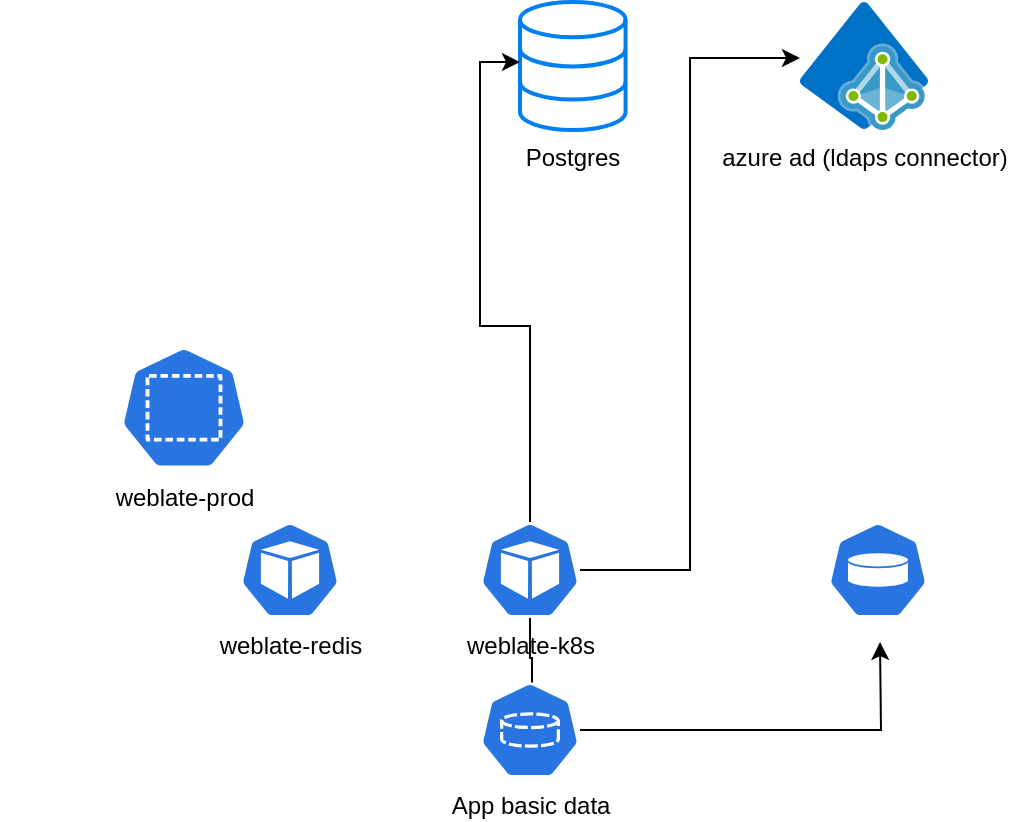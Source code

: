 <mxfile version="12.6.7" type="github">
  <diagram id="jbEALhOgkWal1XQhPFOV" name="Page-1">
    <mxGraphModel dx="868" dy="489" grid="1" gridSize="10" guides="1" tooltips="1" connect="1" arrows="1" fold="1" page="1" pageScale="1" pageWidth="1100" pageHeight="850" math="0" shadow="0">
      <root>
        <mxCell id="0"/>
        <mxCell id="1" parent="0"/>
        <mxCell id="PQB0gIy3SyEiNjIAX_FZ-1" value="Postgres" style="html=1;verticalLabelPosition=bottom;align=center;labelBackgroundColor=#ffffff;verticalAlign=top;strokeWidth=2;strokeColor=#0080F0;shadow=0;dashed=0;shape=mxgraph.ios7.icons.data;aspect=fixed;" vertex="1" parent="1">
          <mxGeometry x="300" y="90" width="52.78" height="64" as="geometry"/>
        </mxCell>
        <mxCell id="PQB0gIy3SyEiNjIAX_FZ-2" value="" style="shape=image;verticalLabelPosition=bottom;verticalAlign=top;imageAspect=0;image=https://github.com/kubernetes/kubernetes/raw/master/logo/logo.png;aspect=fixed;" vertex="1" parent="1">
          <mxGeometry x="40" y="200" width="64" height="62.15" as="geometry"/>
        </mxCell>
        <mxCell id="PQB0gIy3SyEiNjIAX_FZ-3" value="&lt;div&gt;weblate-prod&lt;/div&gt;" style="html=1;dashed=0;whitespace=wrap;fillColor=#2875E2;strokeColor=#ffffff;points=[[0.005,0.63,0],[0.1,0.2,0],[0.9,0.2,0],[0.5,0,0],[0.995,0.63,0],[0.72,0.99,0],[0.5,1,0],[0.28,0.99,0]];shape=mxgraph.kubernetes.icon;prIcon=ns;aspect=fixed;verticalAlign=top;horizontal=1;labelPosition=center;verticalLabelPosition=bottom;align=center;" vertex="1" parent="1">
          <mxGeometry x="100" y="262.15" width="64" height="61.44" as="geometry"/>
        </mxCell>
        <mxCell id="PQB0gIy3SyEiNjIAX_FZ-11" style="edgeStyle=orthogonalEdgeStyle;rounded=0;orthogonalLoop=1;jettySize=auto;html=1;entryX=0;entryY=0.469;entryDx=0;entryDy=0;entryPerimeter=0;" edge="1" parent="1" source="PQB0gIy3SyEiNjIAX_FZ-4" target="PQB0gIy3SyEiNjIAX_FZ-1">
          <mxGeometry relative="1" as="geometry"/>
        </mxCell>
        <mxCell id="PQB0gIy3SyEiNjIAX_FZ-12" style="edgeStyle=orthogonalEdgeStyle;rounded=0;orthogonalLoop=1;jettySize=auto;html=1;entryX=0;entryY=0.438;entryDx=0;entryDy=0;entryPerimeter=0;" edge="1" parent="1" source="PQB0gIy3SyEiNjIAX_FZ-4" target="PQB0gIy3SyEiNjIAX_FZ-7">
          <mxGeometry relative="1" as="geometry"/>
        </mxCell>
        <mxCell id="PQB0gIy3SyEiNjIAX_FZ-14" style="edgeStyle=orthogonalEdgeStyle;rounded=0;orthogonalLoop=1;jettySize=auto;html=1;entryX=0.52;entryY=0.271;entryDx=0;entryDy=0;entryPerimeter=0;" edge="1" parent="1" source="PQB0gIy3SyEiNjIAX_FZ-4" target="PQB0gIy3SyEiNjIAX_FZ-13">
          <mxGeometry relative="1" as="geometry"/>
        </mxCell>
        <mxCell id="PQB0gIy3SyEiNjIAX_FZ-4" value="weblate-k8s" style="html=1;dashed=0;whitespace=wrap;fillColor=#2875E2;strokeColor=#ffffff;points=[[0.005,0.63,0],[0.1,0.2,0],[0.9,0.2,0],[0.5,0,0],[0.995,0.63,0],[0.72,0.99,0],[0.5,1,0],[0.28,0.99,0]];shape=mxgraph.kubernetes.icon;prIcon=pod;labelPosition=center;verticalLabelPosition=bottom;align=center;verticalAlign=top;" vertex="1" parent="1">
          <mxGeometry x="280" y="350" width="50" height="48" as="geometry"/>
        </mxCell>
        <mxCell id="PQB0gIy3SyEiNjIAX_FZ-5" value="weblate-redis" style="html=1;dashed=0;whitespace=wrap;fillColor=#2875E2;strokeColor=#ffffff;points=[[0.005,0.63,0],[0.1,0.2,0],[0.9,0.2,0],[0.5,0,0],[0.995,0.63,0],[0.72,0.99,0],[0.5,1,0],[0.28,0.99,0]];shape=mxgraph.kubernetes.icon;prIcon=pod;labelPosition=center;verticalLabelPosition=bottom;align=center;verticalAlign=top;" vertex="1" parent="1">
          <mxGeometry x="160" y="350" width="50" height="48" as="geometry"/>
        </mxCell>
        <mxCell id="PQB0gIy3SyEiNjIAX_FZ-6" value="" style="html=1;dashed=0;whitespace=wrap;fillColor=#2875E2;strokeColor=#ffffff;points=[[0.005,0.63,0],[0.1,0.2,0],[0.9,0.2,0],[0.5,0,0],[0.995,0.63,0],[0.72,0.99,0],[0.5,1,0],[0.28,0.99,0]];shape=mxgraph.kubernetes.icon;prIcon=pv;labelPosition=center;verticalLabelPosition=bottom;align=center;verticalAlign=top;" vertex="1" parent="1">
          <mxGeometry x="454" y="350" width="50" height="48" as="geometry"/>
        </mxCell>
        <mxCell id="PQB0gIy3SyEiNjIAX_FZ-7" value="&lt;div&gt;azure ad (ldaps connector)&lt;/div&gt;" style="aspect=fixed;html=1;points=[];align=center;image;fontSize=12;image=img/lib/mscae/Azure_AD_Domain_Services.svg;" vertex="1" parent="1">
          <mxGeometry x="440" y="90" width="64" height="64" as="geometry"/>
        </mxCell>
        <mxCell id="PQB0gIy3SyEiNjIAX_FZ-15" style="edgeStyle=orthogonalEdgeStyle;rounded=0;orthogonalLoop=1;jettySize=auto;html=1;" edge="1" parent="1" source="PQB0gIy3SyEiNjIAX_FZ-13">
          <mxGeometry relative="1" as="geometry">
            <mxPoint x="480" y="410" as="targetPoint"/>
          </mxGeometry>
        </mxCell>
        <mxCell id="PQB0gIy3SyEiNjIAX_FZ-13" value="App basic data" style="html=1;dashed=0;whitespace=wrap;fillColor=#2875E2;strokeColor=#ffffff;points=[[0.005,0.63,0],[0.1,0.2,0],[0.9,0.2,0],[0.5,0,0],[0.995,0.63,0],[0.72,0.99,0],[0.5,1,0],[0.28,0.99,0]];shape=mxgraph.kubernetes.icon;prIcon=pvc;labelPosition=center;verticalLabelPosition=bottom;align=center;verticalAlign=top;" vertex="1" parent="1">
          <mxGeometry x="280" y="430" width="50" height="48" as="geometry"/>
        </mxCell>
      </root>
    </mxGraphModel>
  </diagram>
</mxfile>
